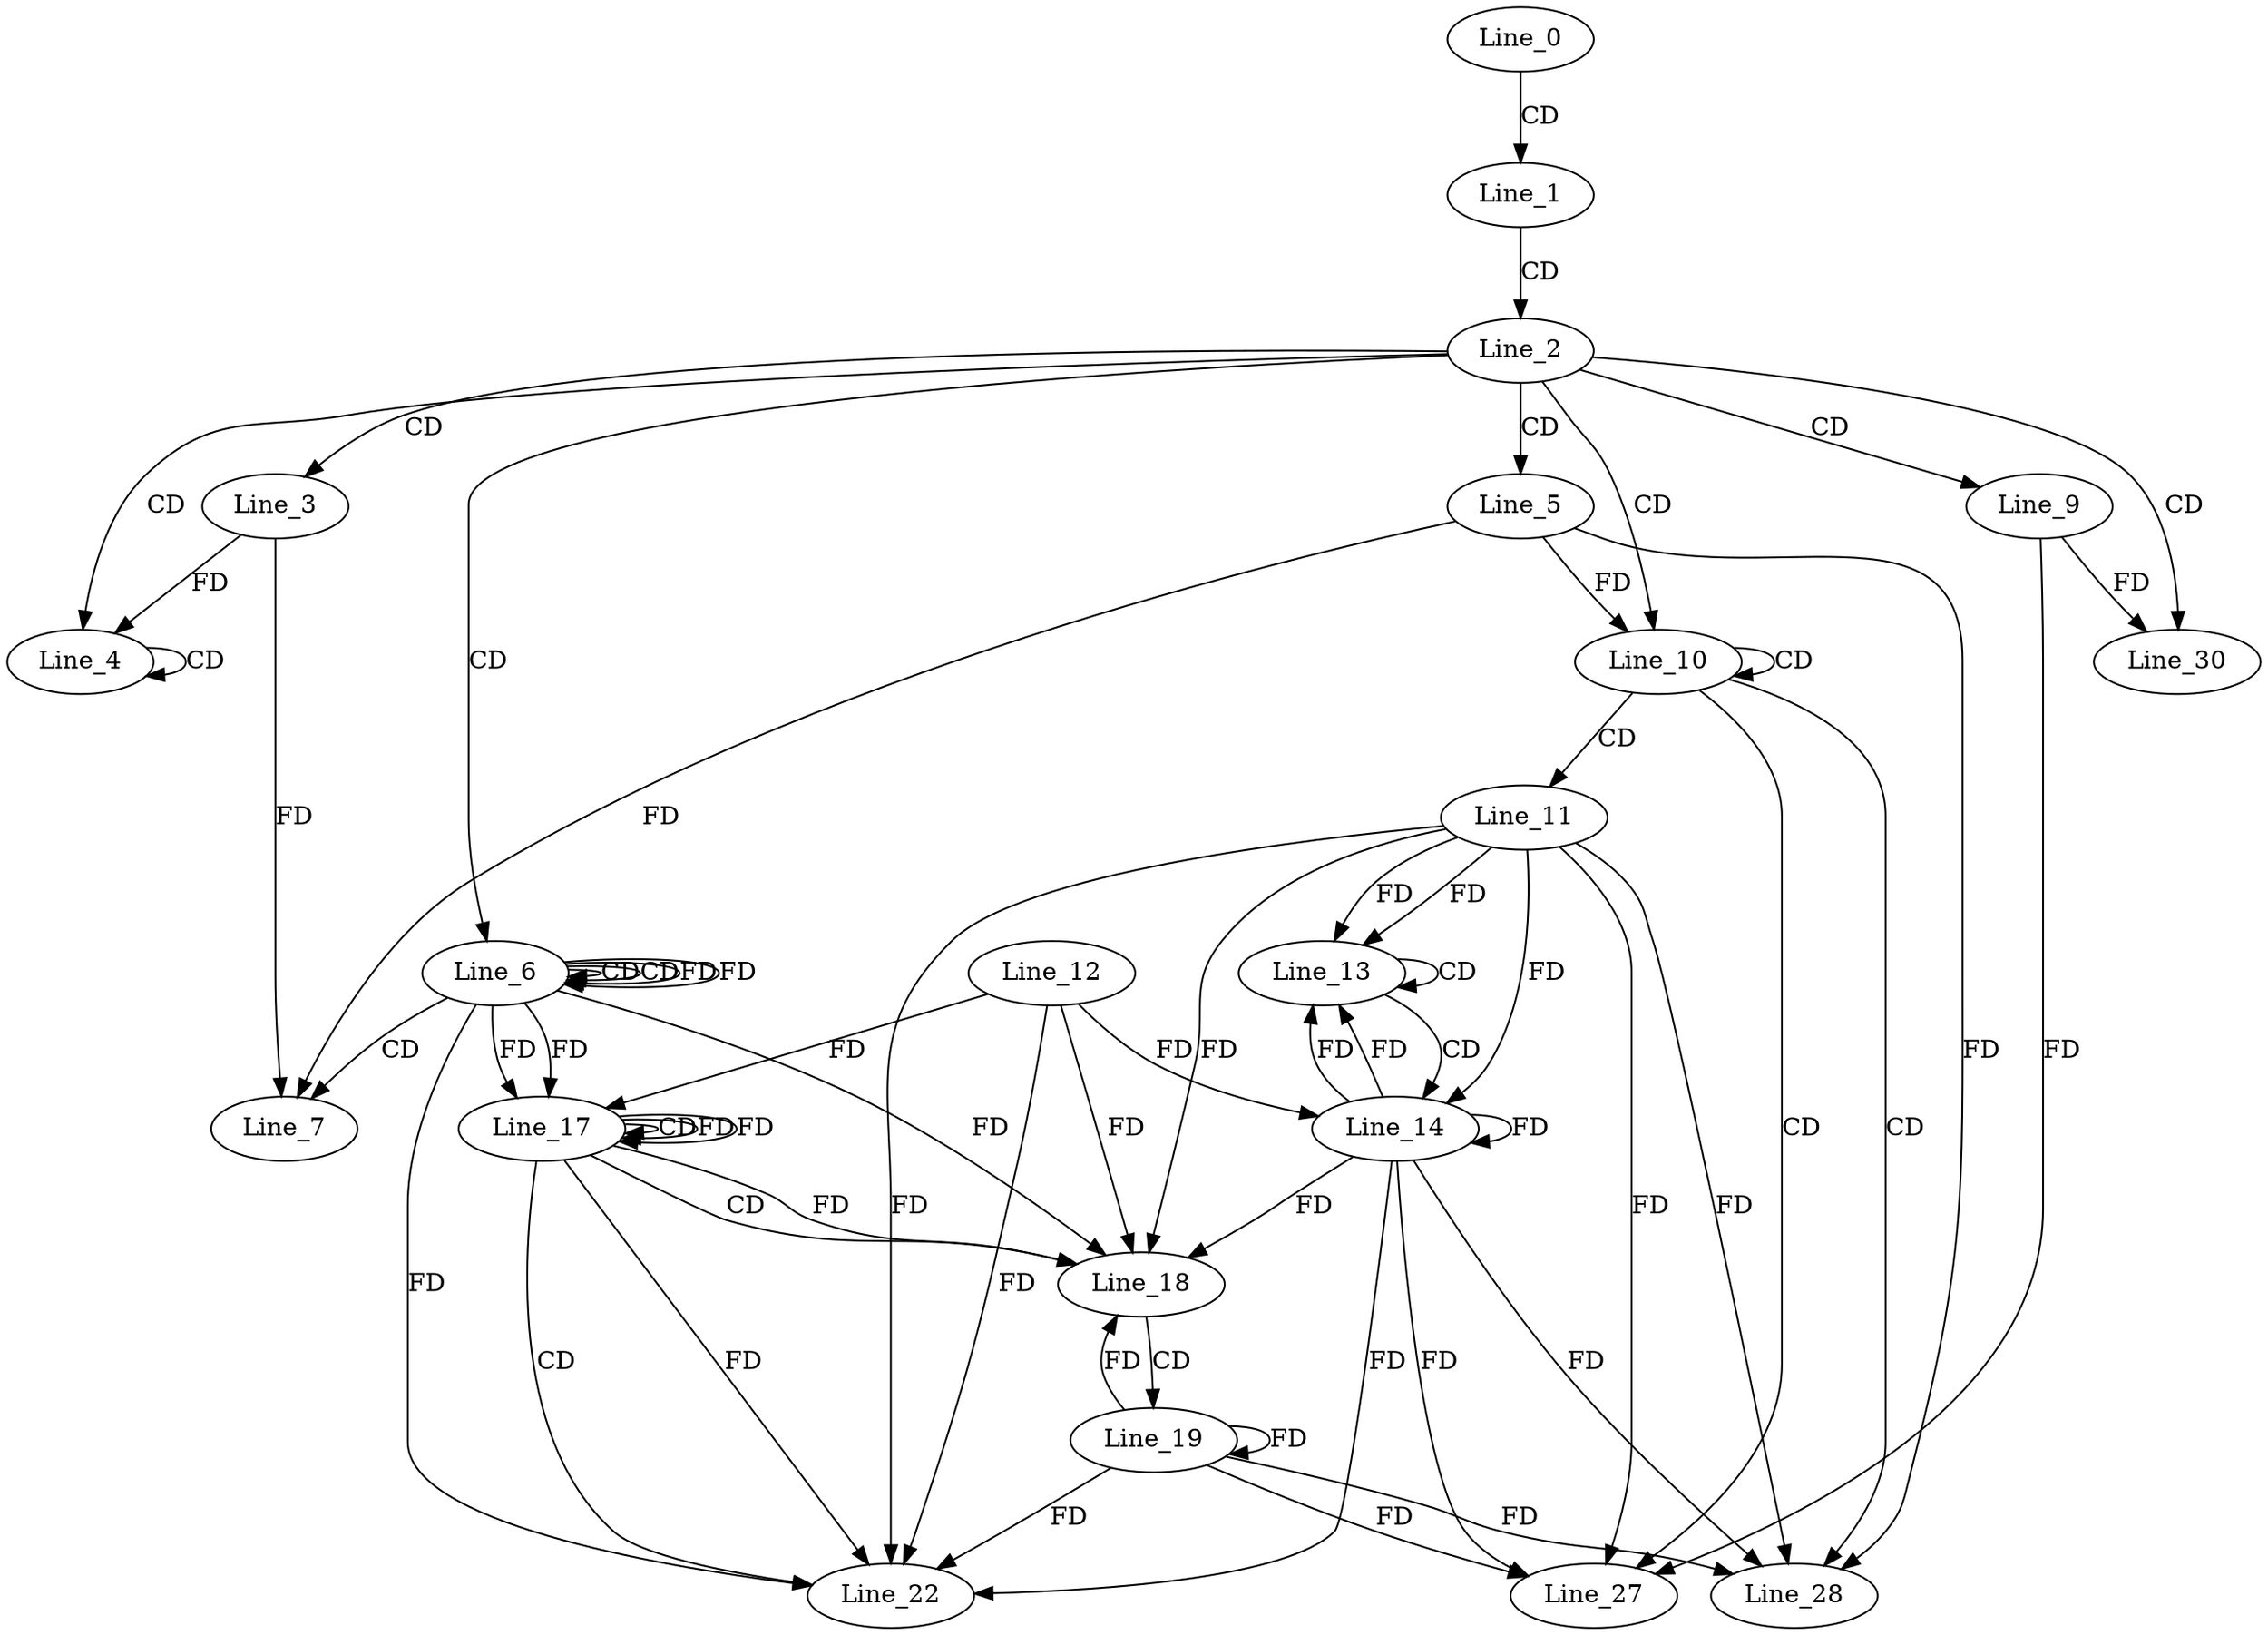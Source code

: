 digraph G {
  Line_0;
  Line_1;
  Line_2;
  Line_3;
  Line_4;
  Line_4;
  Line_4;
  Line_5;
  Line_6;
  Line_6;
  Line_6;
  Line_6;
  Line_7;
  Line_7;
  Line_9;
  Line_10;
  Line_10;
  Line_11;
  Line_13;
  Line_13;
  Line_14;
  Line_12;
  Line_17;
  Line_17;
  Line_17;
  Line_17;
  Line_18;
  Line_18;
  Line_18;
  Line_19;
  Line_22;
  Line_22;
  Line_22;
  Line_27;
  Line_28;
  Line_30;
  Line_30;
  Line_0 -> Line_1 [ label="CD" ];
  Line_1 -> Line_2 [ label="CD" ];
  Line_2 -> Line_3 [ label="CD" ];
  Line_2 -> Line_4 [ label="CD" ];
  Line_4 -> Line_4 [ label="CD" ];
  Line_3 -> Line_4 [ label="FD" ];
  Line_2 -> Line_5 [ label="CD" ];
  Line_2 -> Line_6 [ label="CD" ];
  Line_6 -> Line_6 [ label="CD" ];
  Line_6 -> Line_6 [ label="CD" ];
  Line_6 -> Line_6 [ label="FD" ];
  Line_6 -> Line_7 [ label="CD" ];
  Line_5 -> Line_7 [ label="FD" ];
  Line_3 -> Line_7 [ label="FD" ];
  Line_2 -> Line_9 [ label="CD" ];
  Line_2 -> Line_10 [ label="CD" ];
  Line_10 -> Line_10 [ label="CD" ];
  Line_5 -> Line_10 [ label="FD" ];
  Line_10 -> Line_11 [ label="CD" ];
  Line_11 -> Line_13 [ label="FD" ];
  Line_13 -> Line_13 [ label="CD" ];
  Line_11 -> Line_13 [ label="FD" ];
  Line_13 -> Line_14 [ label="CD" ];
  Line_11 -> Line_14 [ label="FD" ];
  Line_14 -> Line_14 [ label="FD" ];
  Line_12 -> Line_14 [ label="FD" ];
  Line_6 -> Line_17 [ label="FD" ];
  Line_12 -> Line_17 [ label="FD" ];
  Line_17 -> Line_17 [ label="CD" ];
  Line_17 -> Line_17 [ label="FD" ];
  Line_6 -> Line_17 [ label="FD" ];
  Line_17 -> Line_18 [ label="CD" ];
  Line_11 -> Line_18 [ label="FD" ];
  Line_14 -> Line_18 [ label="FD" ];
  Line_17 -> Line_18 [ label="FD" ];
  Line_6 -> Line_18 [ label="FD" ];
  Line_12 -> Line_18 [ label="FD" ];
  Line_18 -> Line_19 [ label="CD" ];
  Line_19 -> Line_19 [ label="FD" ];
  Line_17 -> Line_22 [ label="CD" ];
  Line_19 -> Line_22 [ label="FD" ];
  Line_11 -> Line_22 [ label="FD" ];
  Line_14 -> Line_22 [ label="FD" ];
  Line_17 -> Line_22 [ label="FD" ];
  Line_6 -> Line_22 [ label="FD" ];
  Line_12 -> Line_22 [ label="FD" ];
  Line_10 -> Line_27 [ label="CD" ];
  Line_9 -> Line_27 [ label="FD" ];
  Line_19 -> Line_27 [ label="FD" ];
  Line_11 -> Line_27 [ label="FD" ];
  Line_14 -> Line_27 [ label="FD" ];
  Line_10 -> Line_28 [ label="CD" ];
  Line_5 -> Line_28 [ label="FD" ];
  Line_19 -> Line_28 [ label="FD" ];
  Line_11 -> Line_28 [ label="FD" ];
  Line_14 -> Line_28 [ label="FD" ];
  Line_2 -> Line_30 [ label="CD" ];
  Line_9 -> Line_30 [ label="FD" ];
  Line_6 -> Line_6 [ label="FD" ];
  Line_14 -> Line_13 [ label="FD" ];
  Line_14 -> Line_13 [ label="FD" ];
  Line_17 -> Line_17 [ label="FD" ];
  Line_19 -> Line_18 [ label="FD" ];
}
